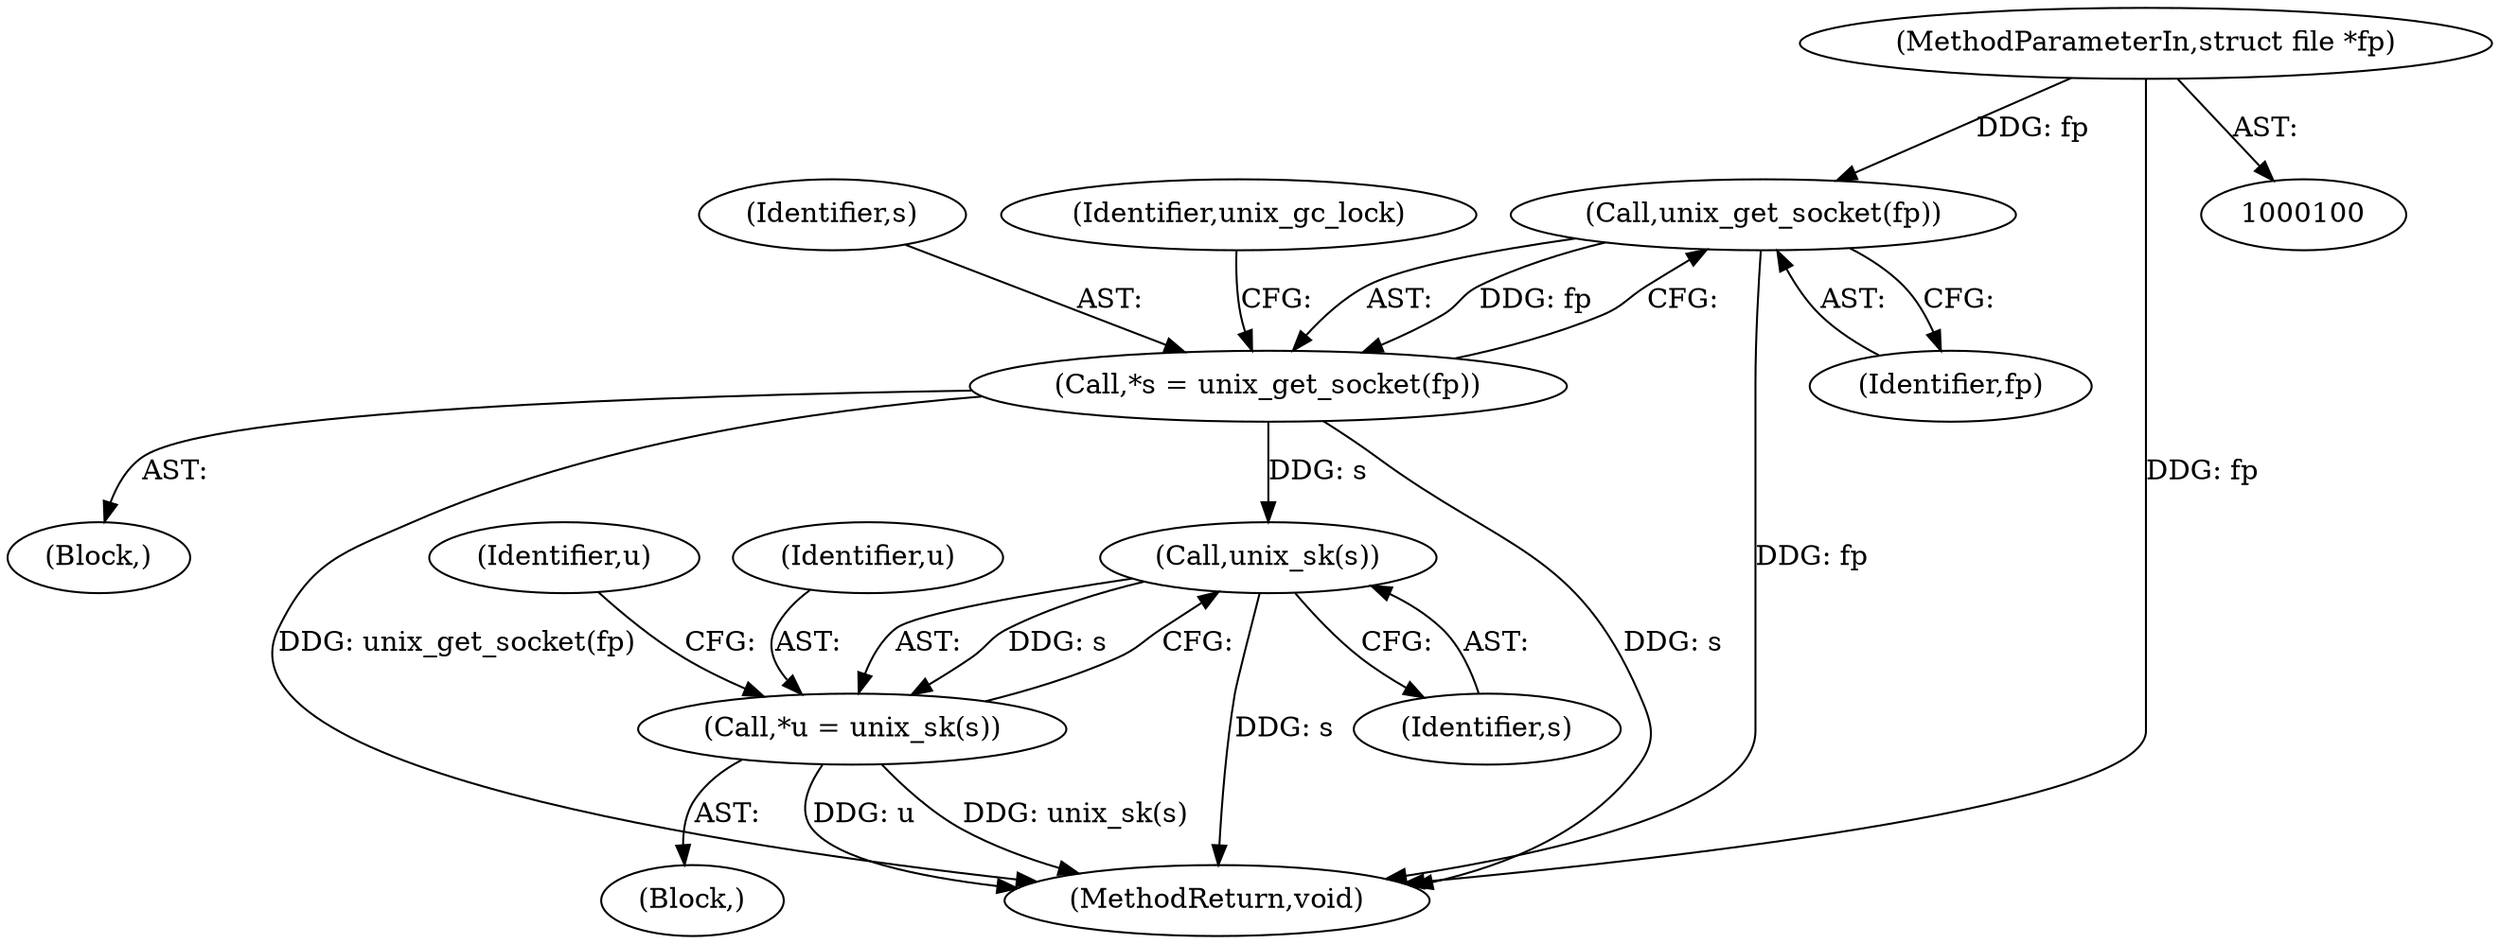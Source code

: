 digraph "0_linux_712f4aad406bb1ed67f3f98d04c044191f0ff593_0@API" {
"1000106" [label="(Call,unix_get_socket(fp))"];
"1000101" [label="(MethodParameterIn,struct file *fp)"];
"1000104" [label="(Call,*s = unix_get_socket(fp))"];
"1000117" [label="(Call,unix_sk(s))"];
"1000115" [label="(Call,*u = unix_sk(s))"];
"1000118" [label="(Identifier,s)"];
"1000117" [label="(Call,unix_sk(s))"];
"1000113" [label="(Block,)"];
"1000104" [label="(Call,*s = unix_get_socket(fp))"];
"1000106" [label="(Call,unix_get_socket(fp))"];
"1000102" [label="(Block,)"];
"1000105" [label="(Identifier,s)"];
"1000110" [label="(Identifier,unix_gc_lock)"];
"1000115" [label="(Call,*u = unix_sk(s))"];
"1000124" [label="(Identifier,u)"];
"1000116" [label="(Identifier,u)"];
"1000107" [label="(Identifier,fp)"];
"1000101" [label="(MethodParameterIn,struct file *fp)"];
"1000163" [label="(MethodReturn,void)"];
"1000106" -> "1000104"  [label="AST: "];
"1000106" -> "1000107"  [label="CFG: "];
"1000107" -> "1000106"  [label="AST: "];
"1000104" -> "1000106"  [label="CFG: "];
"1000106" -> "1000163"  [label="DDG: fp"];
"1000106" -> "1000104"  [label="DDG: fp"];
"1000101" -> "1000106"  [label="DDG: fp"];
"1000101" -> "1000100"  [label="AST: "];
"1000101" -> "1000163"  [label="DDG: fp"];
"1000104" -> "1000102"  [label="AST: "];
"1000105" -> "1000104"  [label="AST: "];
"1000110" -> "1000104"  [label="CFG: "];
"1000104" -> "1000163"  [label="DDG: s"];
"1000104" -> "1000163"  [label="DDG: unix_get_socket(fp)"];
"1000104" -> "1000117"  [label="DDG: s"];
"1000117" -> "1000115"  [label="AST: "];
"1000117" -> "1000118"  [label="CFG: "];
"1000118" -> "1000117"  [label="AST: "];
"1000115" -> "1000117"  [label="CFG: "];
"1000117" -> "1000163"  [label="DDG: s"];
"1000117" -> "1000115"  [label="DDG: s"];
"1000115" -> "1000113"  [label="AST: "];
"1000116" -> "1000115"  [label="AST: "];
"1000124" -> "1000115"  [label="CFG: "];
"1000115" -> "1000163"  [label="DDG: unix_sk(s)"];
"1000115" -> "1000163"  [label="DDG: u"];
}
